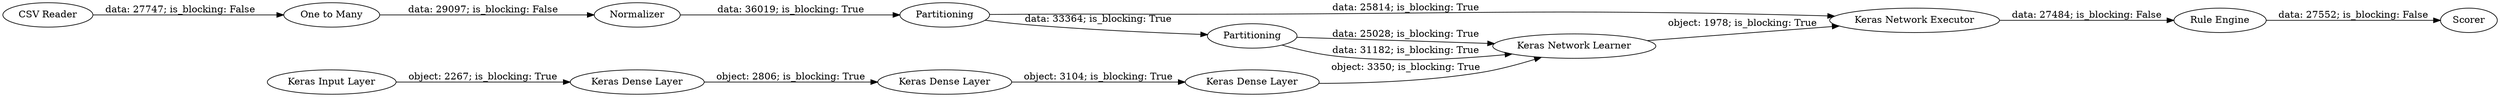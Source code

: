 digraph {
	"8681267233767329998_6" [label="Keras Dense Layer"]
	"8681267233767329998_2" [label="One to Many"]
	"8681267233767329998_13" [label="Rule Engine"]
	"8681267233767329998_5" [label="Keras Dense Layer"]
	"8681267233767329998_3" [label=Normalizer]
	"8681267233767329998_10" [label=Partitioning]
	"8681267233767329998_7" [label="Keras Dense Layer"]
	"8681267233767329998_11" [label="Keras Network Learner"]
	"8681267233767329998_9" [label=Partitioning]
	"8681267233767329998_4" [label="Keras Input Layer"]
	"8681267233767329998_12" [label="Keras Network Executor"]
	"8681267233767329998_14" [label=Scorer]
	"8681267233767329998_1" [label="CSV Reader"]
	"8681267233767329998_2" -> "8681267233767329998_3" [label="data: 29097; is_blocking: False"]
	"8681267233767329998_1" -> "8681267233767329998_2" [label="data: 27747; is_blocking: False"]
	"8681267233767329998_12" -> "8681267233767329998_13" [label="data: 27484; is_blocking: False"]
	"8681267233767329998_5" -> "8681267233767329998_6" [label="object: 2806; is_blocking: True"]
	"8681267233767329998_3" -> "8681267233767329998_9" [label="data: 36019; is_blocking: True"]
	"8681267233767329998_13" -> "8681267233767329998_14" [label="data: 27552; is_blocking: False"]
	"8681267233767329998_6" -> "8681267233767329998_7" [label="object: 3104; is_blocking: True"]
	"8681267233767329998_10" -> "8681267233767329998_11" [label="data: 31182; is_blocking: True"]
	"8681267233767329998_10" -> "8681267233767329998_11" [label="data: 25028; is_blocking: True"]
	"8681267233767329998_9" -> "8681267233767329998_10" [label="data: 33364; is_blocking: True"]
	"8681267233767329998_9" -> "8681267233767329998_12" [label="data: 25814; is_blocking: True"]
	"8681267233767329998_11" -> "8681267233767329998_12" [label="object: 1978; is_blocking: True"]
	"8681267233767329998_4" -> "8681267233767329998_5" [label="object: 2267; is_blocking: True"]
	"8681267233767329998_7" -> "8681267233767329998_11" [label="object: 3350; is_blocking: True"]
	rankdir=LR
}
